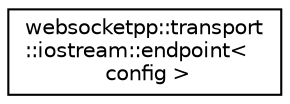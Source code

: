digraph "Graphical Class Hierarchy"
{
  edge [fontname="Helvetica",fontsize="10",labelfontname="Helvetica",labelfontsize="10"];
  node [fontname="Helvetica",fontsize="10",shape=record];
  rankdir="LR";
  Node0 [label="websocketpp::transport\l::iostream::endpoint\<\l config \>",height=0.2,width=0.4,color="black", fillcolor="white", style="filled",URL="$classwebsocketpp_1_1transport_1_1iostream_1_1endpoint.html"];
}
